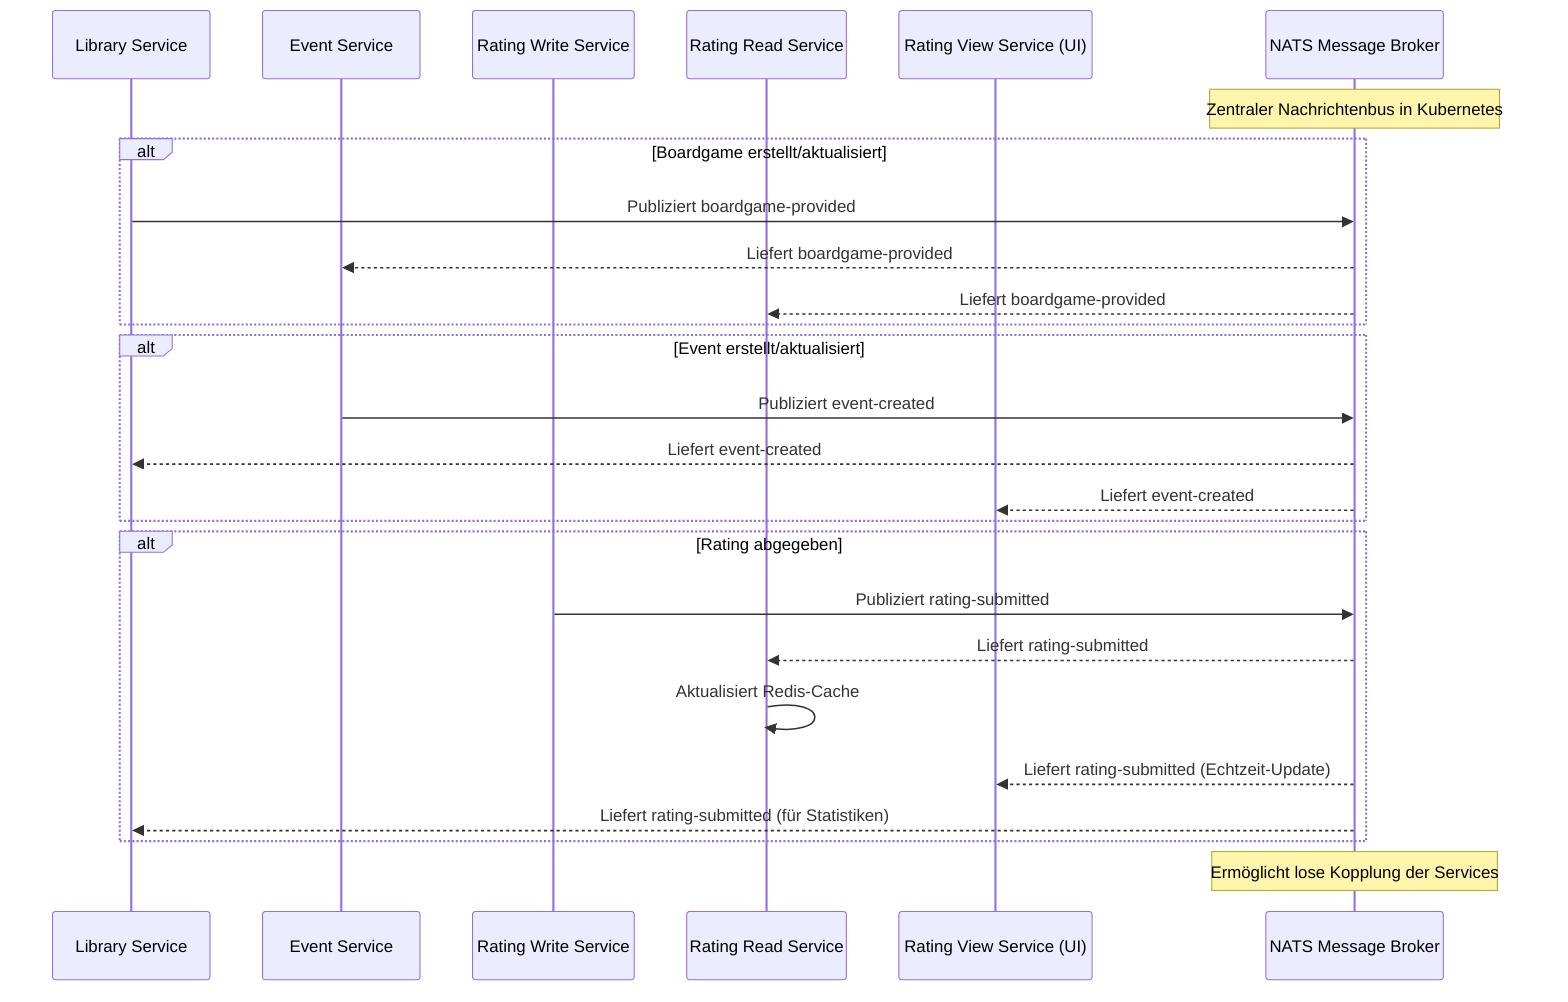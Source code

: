 sequenceDiagram
    participant LibrarySvc as Library Service
    participant EventSvc as Event Service
    participant RatingWriteSvc as Rating Write Service
    participant RatingReadSvc as Rating Read Service
    participant RatingViewSvc as Rating View Service (UI)
    participant NATS as NATS Message Broker
    
    Note over NATS: Zentraler Nachrichtenbus in Kubernetes
    
    alt Boardgame erstellt/aktualisiert
        LibrarySvc->>NATS: Publiziert boardgame-provided
        NATS-->>EventSvc: Liefert boardgame-provided
        NATS-->>RatingReadSvc: Liefert boardgame-provided
    end
    
    alt Event erstellt/aktualisiert
        EventSvc->>NATS: Publiziert event-created
        NATS-->>LibrarySvc: Liefert event-created
        NATS-->>RatingViewSvc: Liefert event-created
    end
    
    alt Rating abgegeben
        RatingWriteSvc->>NATS: Publiziert rating-submitted
        NATS-->>RatingReadSvc: Liefert rating-submitted
        RatingReadSvc->>RatingReadSvc: Aktualisiert Redis-Cache
        NATS-->>RatingViewSvc: Liefert rating-submitted (Echtzeit-Update)
        NATS-->>LibrarySvc: Liefert rating-submitted (für Statistiken)
    end
    
    Note over NATS: Ermöglicht lose Kopplung der Services